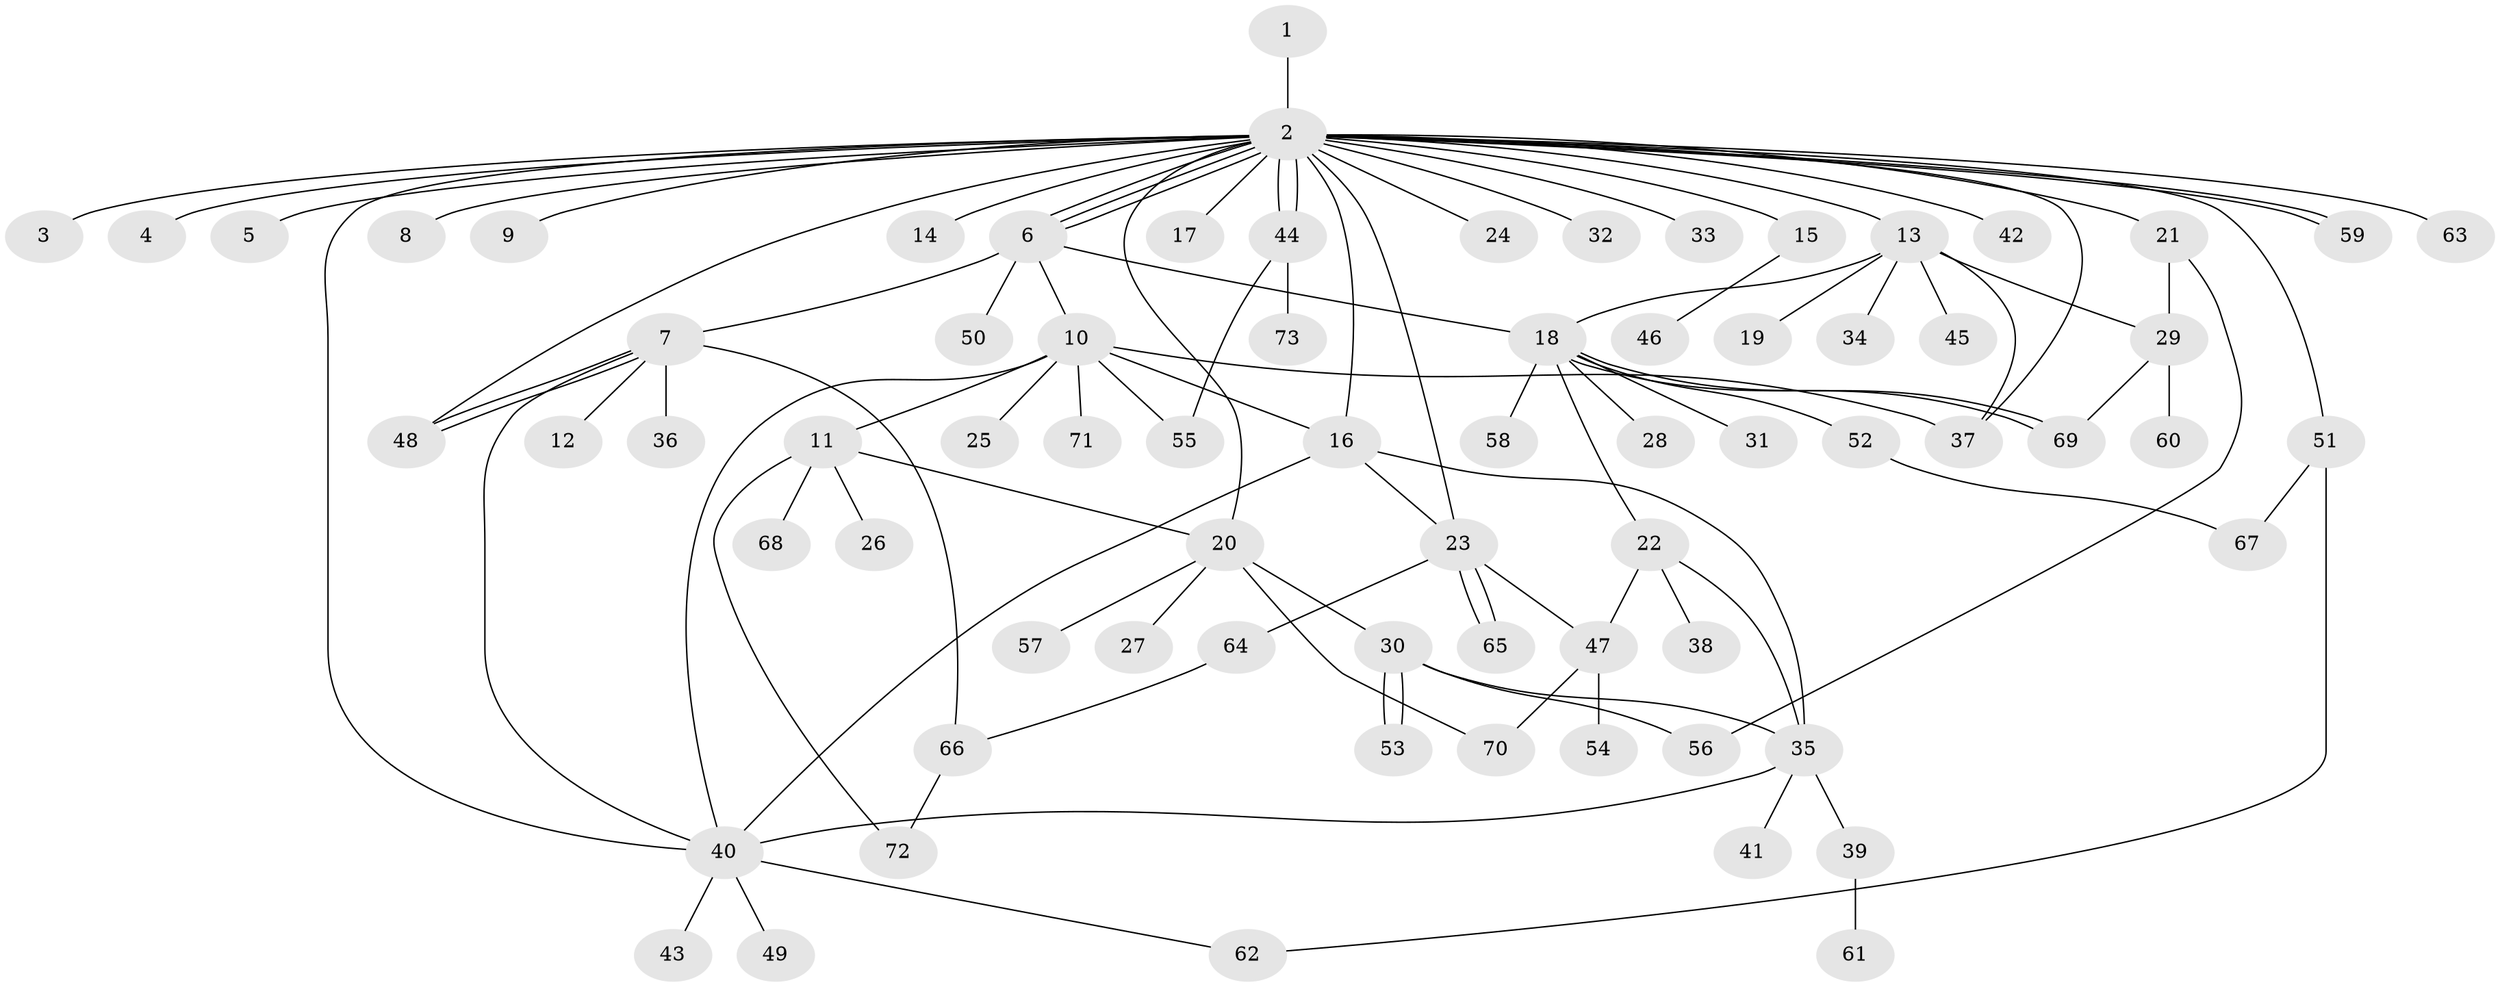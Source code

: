 // Generated by graph-tools (version 1.1) at 2025/14/03/09/25 04:14:21]
// undirected, 73 vertices, 103 edges
graph export_dot {
graph [start="1"]
  node [color=gray90,style=filled];
  1;
  2;
  3;
  4;
  5;
  6;
  7;
  8;
  9;
  10;
  11;
  12;
  13;
  14;
  15;
  16;
  17;
  18;
  19;
  20;
  21;
  22;
  23;
  24;
  25;
  26;
  27;
  28;
  29;
  30;
  31;
  32;
  33;
  34;
  35;
  36;
  37;
  38;
  39;
  40;
  41;
  42;
  43;
  44;
  45;
  46;
  47;
  48;
  49;
  50;
  51;
  52;
  53;
  54;
  55;
  56;
  57;
  58;
  59;
  60;
  61;
  62;
  63;
  64;
  65;
  66;
  67;
  68;
  69;
  70;
  71;
  72;
  73;
  1 -- 2;
  2 -- 3;
  2 -- 4;
  2 -- 5;
  2 -- 6;
  2 -- 6;
  2 -- 6;
  2 -- 8;
  2 -- 9;
  2 -- 13;
  2 -- 14;
  2 -- 15;
  2 -- 16;
  2 -- 17;
  2 -- 20;
  2 -- 21;
  2 -- 23;
  2 -- 24;
  2 -- 32;
  2 -- 33;
  2 -- 37;
  2 -- 40;
  2 -- 42;
  2 -- 44;
  2 -- 44;
  2 -- 48;
  2 -- 51;
  2 -- 59;
  2 -- 59;
  2 -- 63;
  6 -- 7;
  6 -- 10;
  6 -- 18;
  6 -- 50;
  7 -- 12;
  7 -- 36;
  7 -- 40;
  7 -- 48;
  7 -- 48;
  7 -- 66;
  10 -- 11;
  10 -- 16;
  10 -- 25;
  10 -- 37;
  10 -- 40;
  10 -- 55;
  10 -- 71;
  11 -- 20;
  11 -- 26;
  11 -- 68;
  11 -- 72;
  13 -- 18;
  13 -- 19;
  13 -- 29;
  13 -- 34;
  13 -- 37;
  13 -- 45;
  15 -- 46;
  16 -- 23;
  16 -- 35;
  16 -- 40;
  18 -- 22;
  18 -- 28;
  18 -- 31;
  18 -- 52;
  18 -- 58;
  18 -- 69;
  18 -- 69;
  20 -- 27;
  20 -- 30;
  20 -- 57;
  20 -- 70;
  21 -- 29;
  21 -- 56;
  22 -- 35;
  22 -- 38;
  22 -- 47;
  23 -- 47;
  23 -- 64;
  23 -- 65;
  23 -- 65;
  29 -- 60;
  29 -- 69;
  30 -- 35;
  30 -- 53;
  30 -- 53;
  30 -- 56;
  35 -- 39;
  35 -- 40;
  35 -- 41;
  39 -- 61;
  40 -- 43;
  40 -- 49;
  40 -- 62;
  44 -- 55;
  44 -- 73;
  47 -- 54;
  47 -- 70;
  51 -- 62;
  51 -- 67;
  52 -- 67;
  64 -- 66;
  66 -- 72;
}
